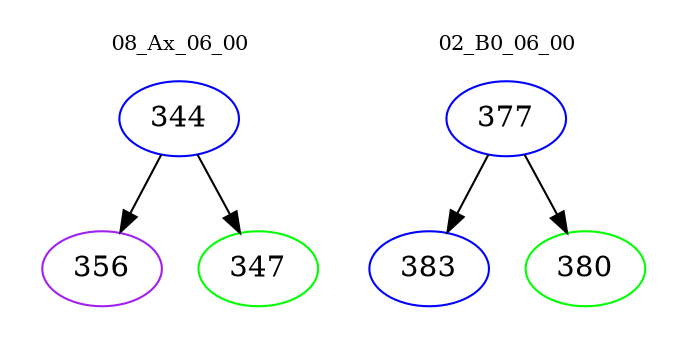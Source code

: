 digraph{
subgraph cluster_0 {
color = white
label = "08_Ax_06_00";
fontsize=10;
T0_344 [label="344", color="blue"]
T0_344 -> T0_356 [color="black"]
T0_356 [label="356", color="purple"]
T0_344 -> T0_347 [color="black"]
T0_347 [label="347", color="green"]
}
subgraph cluster_1 {
color = white
label = "02_B0_06_00";
fontsize=10;
T1_377 [label="377", color="blue"]
T1_377 -> T1_383 [color="black"]
T1_383 [label="383", color="blue"]
T1_377 -> T1_380 [color="black"]
T1_380 [label="380", color="green"]
}
}
